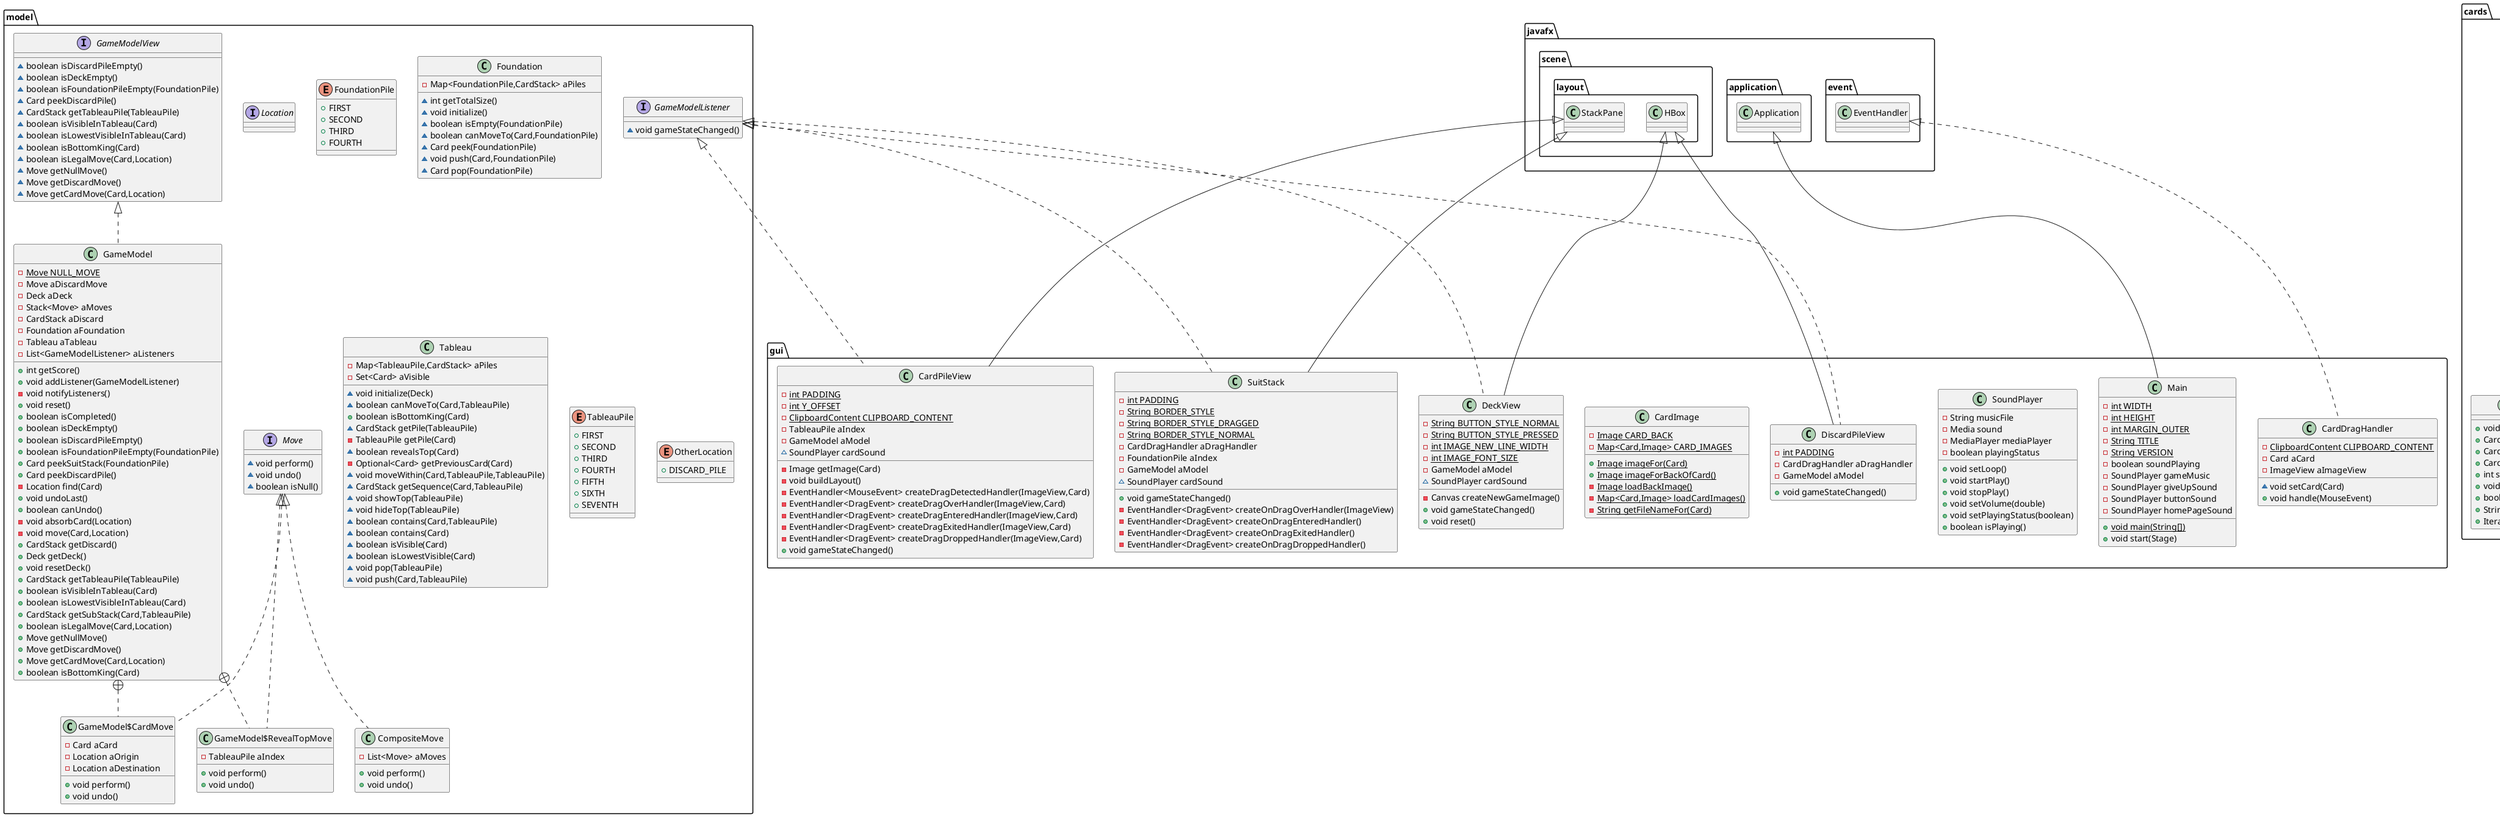 @startuml
interface model.Location {
}
enum model.FoundationPile {
+  FIRST
+  SECOND
+  THIRD
+  FOURTH
}
class model.Foundation {
- Map<FoundationPile,CardStack> aPiles
~ int getTotalSize()
~ void initialize()
~ boolean isEmpty(FoundationPile)
~ boolean canMoveTo(Card,FoundationPile)
~ Card peek(FoundationPile)
~ void push(Card,FoundationPile)
~ Card pop(FoundationPile)
}
class gui.DeckView {
- {static} String BUTTON_STYLE_NORMAL
- {static} String BUTTON_STYLE_PRESSED
- {static} int IMAGE_NEW_LINE_WIDTH
- {static} int IMAGE_FONT_SIZE
- GameModel aModel
~ SoundPlayer cardSound
- Canvas createNewGameImage()
+ void gameStateChanged()
+ void reset()
}
interface model.Move {
~ void perform()
~ void undo()
~ boolean isNull()
}
class gui.CardDragHandler {
- {static} ClipboardContent CLIPBOARD_CONTENT
- Card aCard
- ImageView aImageView
~ void setCard(Card)
+ void handle(MouseEvent)
}
class model.Tableau {
- Map<TableauPile,CardStack> aPiles
- Set<Card> aVisible
~ void initialize(Deck)
~ boolean canMoveTo(Card,TableauPile)
+ boolean isBottomKing(Card)
~ CardStack getPile(TableauPile)
- TableauPile getPile(Card)
~ boolean revealsTop(Card)
- Optional<Card> getPreviousCard(Card)
~ void moveWithin(Card,TableauPile,TableauPile)
~ CardStack getSequence(Card,TableauPile)
~ void showTop(TableauPile)
~ void hideTop(TableauPile)
~ boolean contains(Card,TableauPile)
~ boolean contains(Card)
~ boolean isVisible(Card)
~ boolean isLowestVisible(Card)
~ void pop(TableauPile)
~ void push(Card,TableauPile)
}
interface model.GameModelListener {
~ void gameStateChanged()
}
class cards.CardSerializer {
- {static} String SEPARATOR
- {static} String cardToInt(Card)
- {static} Card intToCard(int)
+ {static} String serialize(Card)
+ {static} String serialize(CardStack)
+ {static} CardStack deserialize(String)
+ {static} Card deserializeBottomCard(String)
}
class gui.SoundPlayer {
- String musicFile
- Media sound
- MediaPlayer mediaPlayer
- boolean playingStatus
+ void setLoop()
+ void startPlay()
+ void stopPlay()
+ void setVolume(double)
+ void setPlayingStatus(boolean)
+ boolean isPlaying()
}
class gui.DiscardPileView {
- {static} int PADDING
- CardDragHandler aDragHandler
- GameModel aModel
+ void gameStateChanged()
}
class model.GameModel {
- {static} Move NULL_MOVE
- Move aDiscardMove
- Deck aDeck
- Stack<Move> aMoves
- CardStack aDiscard
- Foundation aFoundation
- Tableau aTableau
- List<GameModelListener> aListeners
+ int getScore()
+ void addListener(GameModelListener)
- void notifyListeners()
+ void reset()
+ boolean isCompleted()
+ boolean isDeckEmpty()
+ boolean isDiscardPileEmpty()
+ boolean isFoundationPileEmpty(FoundationPile)
+ Card peekSuitStack(FoundationPile)
+ Card peekDiscardPile()
- Location find(Card)
+ void undoLast()
+ boolean canUndo()
- void absorbCard(Location)
- void move(Card,Location)
+ CardStack getDiscard()
+ Deck getDeck()
+ void resetDeck()
+ CardStack getTableauPile(TableauPile)
+ boolean isVisibleInTableau(Card)
+ boolean isLowestVisibleInTableau(Card)
+ CardStack getSubStack(Card,TableauPile)
+ boolean isLegalMove(Card,Location)
+ Move getNullMove()
+ Move getDiscardMove()
+ Move getCardMove(Card,Location)
+ boolean isBottomKing(Card)
}
class model.GameModel$CardMove {
- Card aCard
- Location aOrigin
- Location aDestination
+ void perform()
+ void undo()
}
class model.GameModel$RevealTopMove {
- TableauPile aIndex
+ void perform()
+ void undo()
}
class model.CompositeMove {
- List<Move> aMoves
+ void perform()
+ void undo()
}
class gui.CardImage {
- {static} Image CARD_BACK
- {static} Map<Card,Image> CARD_IMAGES
+ {static} Image imageFor(Card)
+ {static} Image imageForBackOfCard()
- {static} Image loadBackImage()
- {static} Map<Card,Image> loadCardImages()
- {static} String getFileNameFor(Card)
}
interface model.GameModelView {
~ boolean isDiscardPileEmpty()
~ boolean isDeckEmpty()
~ boolean isFoundationPileEmpty(FoundationPile)
~ Card peekDiscardPile()
~ CardStack getTableauPile(TableauPile)
~ boolean isVisibleInTableau(Card)
~ boolean isLowestVisibleInTableau(Card)
~ boolean isBottomKing(Card)
~ boolean isLegalMove(Card,Location)
~ Move getNullMove()
~ Move getDiscardMove()
~ Move getCardMove(Card,Location)
}
class gui.CardPileView {
- {static} int PADDING
- {static} int Y_OFFSET
- {static} ClipboardContent CLIPBOARD_CONTENT
- TableauPile aIndex
- GameModel aModel
~ SoundPlayer cardSound
- Image getImage(Card)
- void buildLayout()
- EventHandler<MouseEvent> createDragDetectedHandler(ImageView,Card)
- EventHandler<DragEvent> createDragOverHandler(ImageView,Card)
- EventHandler<DragEvent> createDragEnteredHandler(ImageView,Card)
- EventHandler<DragEvent> createDragExitedHandler(ImageView,Card)
- EventHandler<DragEvent> createDragDroppedHandler(ImageView,Card)
+ void gameStateChanged()
}
enum model.TableauPile {
+  FIRST
+  SECOND
+  THIRD
+  FOURTH
+  FIFTH
+  SIXTH
+  SEVENTH
}
class cards.BaseStack {
# List<Card> aCards
+ void push(Card)
+ Card pop()
+ boolean isEmpty()
+ void setACards(List<Card>)
}
class gui.Main {
- {static} int WIDTH
- {static} int HEIGHT
- {static} int MARGIN_OUTER
- {static} String TITLE
- {static} String VERSION
- boolean soundPlaying
- SoundPlayer gameMusic
- SoundPlayer giveUpSound
- SoundPlayer buttonSound
- SoundPlayer homePageSound
+ {static} void main(String[])
+ void start(Stage)
}
enum cards.Rank {
+  ACE
+  TWO
+  THREE
+  FOUR
+  FIVE
+  SIX
+  SEVEN
+  EIGHT
+  NINE
+  TEN
+  JACK
+  QUEEN
+  KING
}
enum model.OtherLocation {
+  DISCARD_PILE
}
class cards.Deck {
+ void shuffle()
+ void push(Card)
+ Card pop()
+ boolean isEmpty()
}
class cards.CardStack {
+ void push(Card)
+ Card pop()
+ Card peek()
+ Card peek(int)
+ int size()
+ void clear()
+ boolean isEmpty()
+ String toString()
+ Iterator<Card> iterator()
}
class gui.SuitStack {
- {static} int PADDING
- {static} String BORDER_STYLE
- {static} String BORDER_STYLE_DRAGGED
- {static} String BORDER_STYLE_NORMAL
- CardDragHandler aDragHandler
- FoundationPile aIndex
- GameModel aModel
~ SoundPlayer cardSound
+ void gameStateChanged()
- EventHandler<DragEvent> createOnDragOverHandler(ImageView)
- EventHandler<DragEvent> createOnDragEnteredHandler()
- EventHandler<DragEvent> createOnDragExitedHandler()
- EventHandler<DragEvent> createOnDragDroppedHandler()
}
class cards.Card {
- {static} Map<Suit,Map<Rank,Card>> CARDS
- Rank aRank
- Suit aSuit
+ {static} Card get(Rank,Suit)
+ Rank rank()
+ Suit suit()
+ String toString()
- {static} String titleCase(Enum<?>)
}
enum cards.Suit {
+  CLUBS
+  DIAMONDS
+  HEARTS
+  SPADES
+ boolean sameColorAs(Suit)
}


model.GameModelListener <|.. gui.DeckView
javafx.scene.layout.HBox <|-- gui.DeckView
javafx.event.EventHandler <|.. gui.CardDragHandler
model.GameModelListener <|.. gui.DiscardPileView
javafx.scene.layout.HBox <|-- gui.DiscardPileView
model.GameModelView <|.. model.GameModel
model.GameModel +.. model.GameModel$CardMove
model.Move <|.. model.GameModel$CardMove
model.GameModel +.. model.GameModel$RevealTopMove
model.Move <|.. model.GameModel$RevealTopMove
model.Move <|.. model.CompositeMove
model.GameModelListener <|.. gui.CardPileView
javafx.scene.layout.StackPane <|-- gui.CardPileView
javafx.application.Application <|-- gui.Main
cards.BaseStack <|-- cards.Deck
cards.Iterable <|.. cards.CardStack
cards.BaseStack <|-- cards.CardStack
model.GameModelListener <|.. gui.SuitStack
javafx.scene.layout.StackPane <|-- gui.SuitStack
@enduml